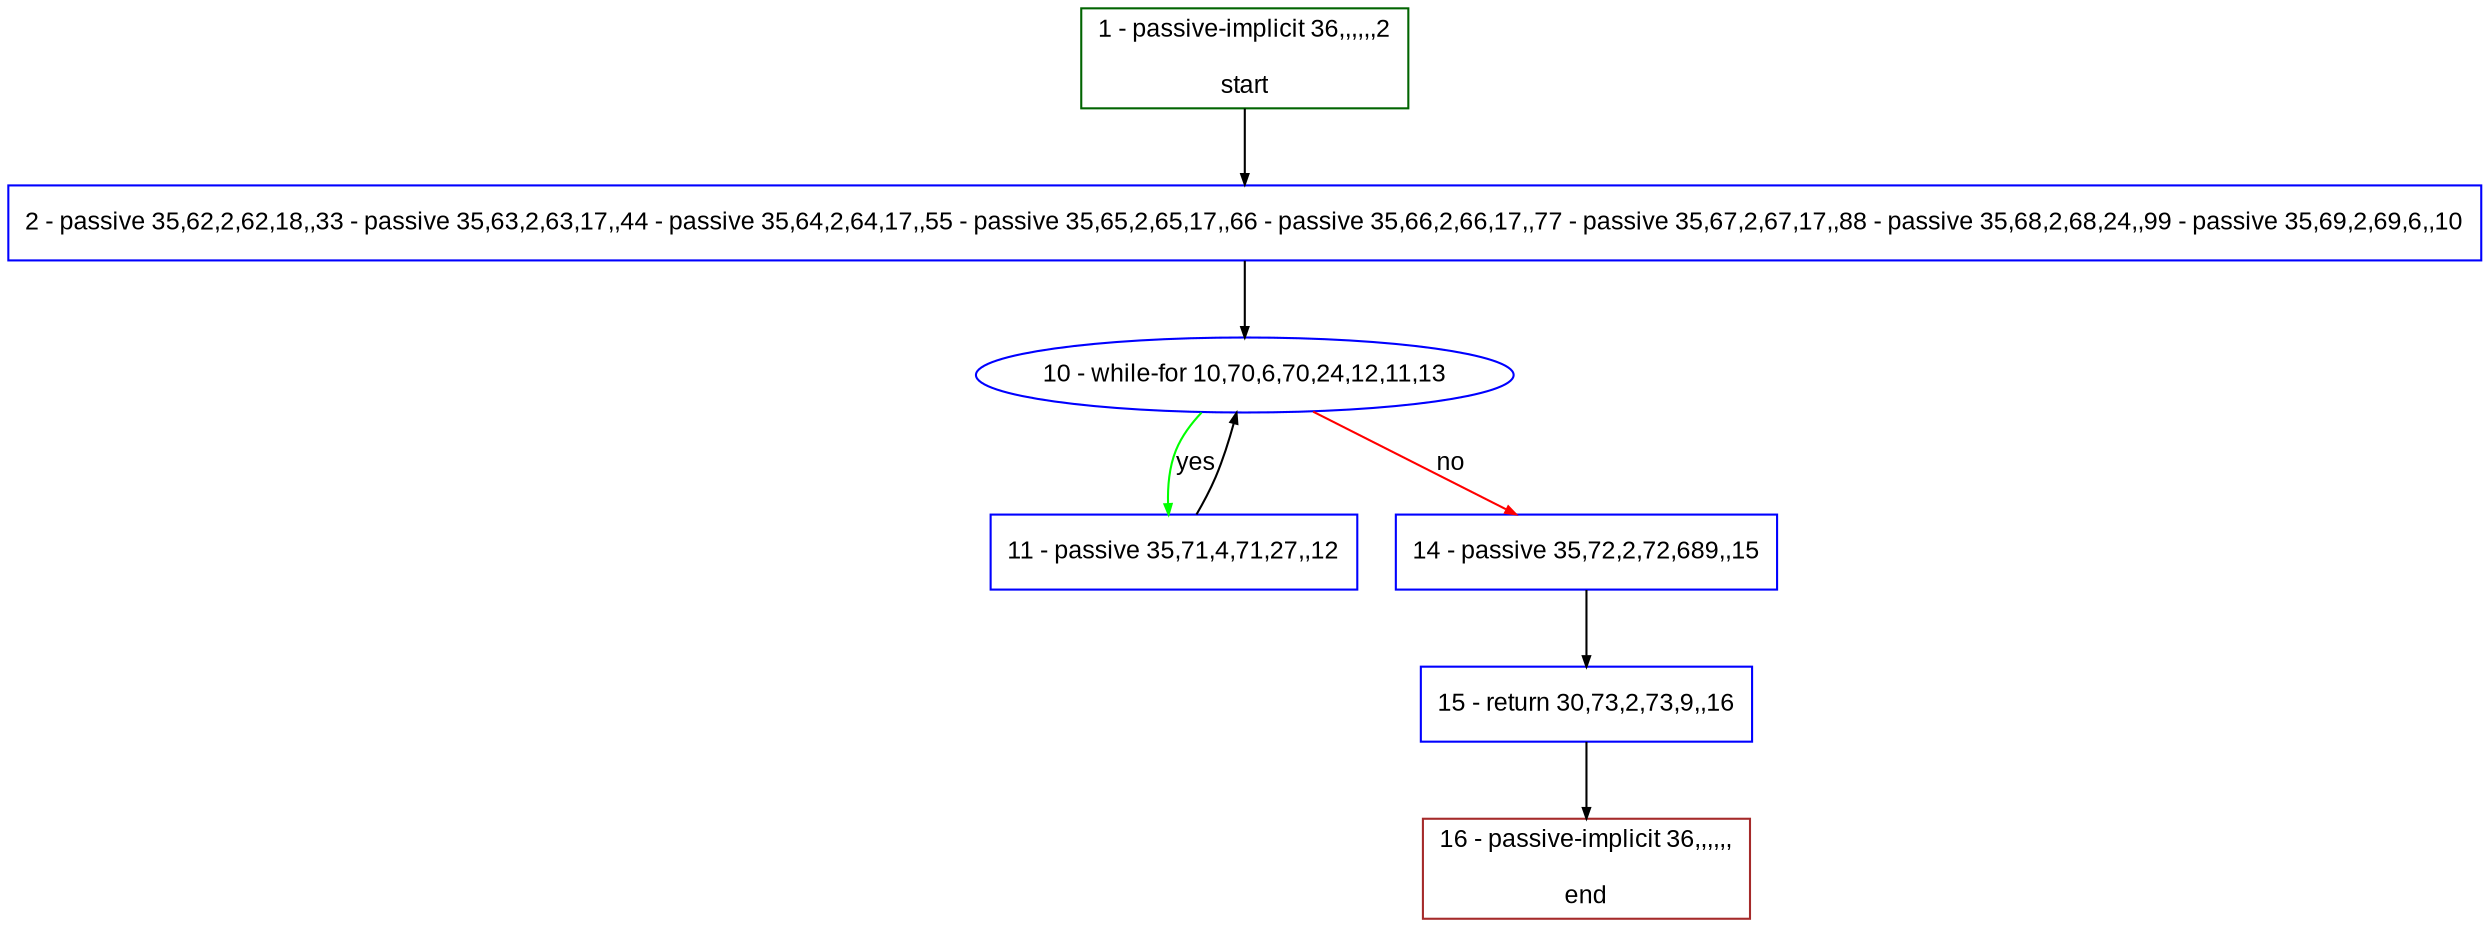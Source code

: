 digraph "" {
  graph [pack="true", label="", fontsize="12", packmode="clust", fontname="Arial", fillcolor="#FFFFCC", bgcolor="white", style="rounded,filled", compound="true"];
  node [node_initialized="no", label="", color="grey", fontsize="12", fillcolor="white", fontname="Arial", style="filled", shape="rectangle", compound="true", fixedsize="false"];
  edge [fontcolor="black", arrowhead="normal", arrowtail="none", arrowsize="0.5", ltail="", label="", color="black", fontsize="12", lhead="", fontname="Arial", dir="forward", compound="true"];
  __N1 [label="2 - passive 35,62,2,62,18,,33 - passive 35,63,2,63,17,,44 - passive 35,64,2,64,17,,55 - passive 35,65,2,65,17,,66 - passive 35,66,2,66,17,,77 - passive 35,67,2,67,17,,88 - passive 35,68,2,68,24,,99 - passive 35,69,2,69,6,,10", color="#0000ff", fillcolor="#ffffff", style="filled", shape="box"];
  __N2 [label="1 - passive-implicit 36,,,,,,2\n\nstart", color="#006400", fillcolor="#ffffff", style="filled", shape="box"];
  __N3 [label="10 - while-for 10,70,6,70,24,12,11,13", color="#0000ff", fillcolor="#ffffff", style="filled", shape="oval"];
  __N4 [label="11 - passive 35,71,4,71,27,,12", color="#0000ff", fillcolor="#ffffff", style="filled", shape="box"];
  __N5 [label="14 - passive 35,72,2,72,689,,15", color="#0000ff", fillcolor="#ffffff", style="filled", shape="box"];
  __N6 [label="15 - return 30,73,2,73,9,,16", color="#0000ff", fillcolor="#ffffff", style="filled", shape="box"];
  __N7 [label="16 - passive-implicit 36,,,,,,\n\nend", color="#a52a2a", fillcolor="#ffffff", style="filled", shape="box"];
  __N2 -> __N1 [arrowhead="normal", arrowtail="none", color="#000000", label="", dir="forward"];
  __N1 -> __N3 [arrowhead="normal", arrowtail="none", color="#000000", label="", dir="forward"];
  __N3 -> __N4 [arrowhead="normal", arrowtail="none", color="#00ff00", label="yes", dir="forward"];
  __N4 -> __N3 [arrowhead="normal", arrowtail="none", color="#000000", label="", dir="forward"];
  __N3 -> __N5 [arrowhead="normal", arrowtail="none", color="#ff0000", label="no", dir="forward"];
  __N5 -> __N6 [arrowhead="normal", arrowtail="none", color="#000000", label="", dir="forward"];
  __N6 -> __N7 [arrowhead="normal", arrowtail="none", color="#000000", label="", dir="forward"];
}
